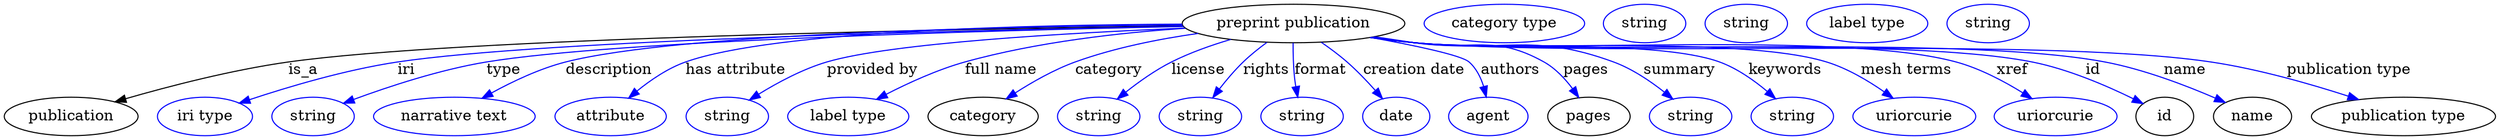 digraph {
	graph [bb="0,0,2322.2,123"];
	node [label="\N"];
	"preprint publication"	[height=0.5,
		label="preprint publication",
		pos="1201.4,105",
		width=2.8886];
	publication	[height=0.5,
		pos="62.394,18",
		width=1.7332];
	"preprint publication" -> publication	[label=is_a,
		lp="279.39,61.5",
		pos="e,103.13,31.641 1098.1,102.79 889.22,99.921 423.41,91.177 265.39,69 212.6,61.59 153.55,46.222 112.82,34.468"];
	iri	[color=blue,
		height=0.5,
		label="iri type",
		pos="187.39,18",
		width=1.2277];
	"preprint publication" -> iri	[color=blue,
		label=iri,
		lp="375.39,61.5",
		pos="e,219.4,30.45 1098.4,102.43 907.4,99.066 505.33,89.713 367.39,69 319.02,61.736 265.17,45.677 229.08,33.707",
		style=solid];
	type	[color=blue,
		height=0.5,
		label=string,
		pos="288.39,18",
		width=1.0652];
	"preprint publication" -> type	[color=blue,
		label=type,
		lp="465.39,61.5",
		pos="e,316.62,30.339 1098.5,102.23 922.58,98.704 571.14,89.312 449.39,69 406.1,61.776 358.27,45.854 326.08,33.906",
		style=solid];
	description	[color=blue,
		height=0.5,
		label="narrative text",
		pos="420.39,18",
		width=2.0943];
	"preprint publication" -> description	[color=blue,
		label=description,
		lp="563.89,61.5",
		pos="e,445.95,34.999 1097.6,103.68 935.21,102.33 628.84,96.122 523.39,69 499.3,62.802 474.14,50.711 454.72,39.971",
		style=solid];
	"has attribute"	[color=blue,
		height=0.5,
		label=attribute,
		pos="565.39,18",
		width=1.4443];
	"preprint publication" -> "has attribute"	[color=blue,
		label="has attribute",
		lp="681.39,61.5",
		pos="e,581.95,35.207 1097.4,104.48 957.51,103.95 716.79,98.55 634.39,69 617.95,63.101 601.99,52 589.57,41.754",
		style=solid];
	"provided by"	[color=blue,
		height=0.5,
		label=string,
		pos="673.39,18",
		width=1.0652];
	"preprint publication" -> "provided by"	[color=blue,
		label="provided by",
		lp="808.89,61.5",
		pos="e,694.1,33.382 1100.3,100.66 991.71,96.224 826.71,86.789 766.39,69 743.79,62.332 720.43,49.748 702.77,38.873",
		style=solid];
	"full name"	[color=blue,
		height=0.5,
		label="label type",
		pos="786.39,18",
		width=1.5707];
	"preprint publication" -> "full name"	[color=blue,
		label="full name",
		lp="928.89,61.5",
		pos="e,812.82,34.003 1100.6,100.48 1040.2,96.408 962.35,87.674 895.39,69 869.83,61.87 842.7,49.443 821.9,38.762",
		style=solid];
	category	[height=0.5,
		pos="912.39,18",
		width=1.4263];
	"preprint publication" -> category	[color=blue,
		label=category,
		lp="1029.9,61.5",
		pos="e,933.95,34.458 1112.4,95.628 1076.3,90.449 1034.6,82.166 998.39,69 978.67,61.831 958.3,50.204 942.34,39.966",
		style=solid];
	license	[color=blue,
		height=0.5,
		label=string,
		pos="1020.4,18",
		width=1.0652];
	"preprint publication" -> license	[color=blue,
		label=license,
		lp="1113.4,61.5",
		pos="e,1037.5,34.109 1143.3,90.05 1125.2,84.648 1105.5,77.649 1088.4,69 1073.2,61.332 1057.8,50.325 1045.5,40.589",
		style=solid];
	rights	[color=blue,
		height=0.5,
		label=string,
		pos="1115.4,18",
		width=1.0652];
	"preprint publication" -> rights	[color=blue,
		label=rights,
		lp="1175.9,61.5",
		pos="e,1126.7,35.677 1176.5,87.369 1169,81.905 1161.1,75.544 1154.4,69 1146.6,61.38 1139,52.176 1132.6,43.753",
		style=solid];
	format	[color=blue,
		height=0.5,
		label=string,
		pos="1210.4,18",
		width=1.0652];
	"preprint publication" -> format	[color=blue,
		label=format,
		lp="1226.9,61.5",
		pos="e,1205.8,35.966 1200.9,86.814 1200.8,77.14 1201.1,64.858 1202.4,54 1202.7,51.309 1203.2,48.522 1203.7,45.749",
		style=solid];
	"creation date"	[color=blue,
		height=0.5,
		label=date,
		pos="1298.4,18",
		width=0.86659];
	"preprint publication" -> "creation date"	[color=blue,
		label="creation date",
		lp="1314.9,61.5",
		pos="e,1285.2,34.669 1227.1,87.523 1235.1,81.969 1243.9,75.519 1251.4,69 1260.8,60.881 1270.3,51.095 1278.3,42.341",
		style=solid];
	authors	[color=blue,
		height=0.5,
		label=agent,
		pos="1384.4,18",
		width=1.0291];
	"preprint publication" -> authors	[color=blue,
		label=authors,
		lp="1404.9,61.5",
		pos="e,1382.5,36.223 1274,91.957 1314.8,84.596 1359.1,75.399 1366.4,69 1373.1,63.137 1377.3,54.571 1380,46.179",
		style=solid];
	pages	[height=0.5,
		pos="1477.4,18",
		width=1.0652];
	"preprint publication" -> pages	[color=blue,
		label=pages,
		lp="1475.9,61.5",
		pos="e,1468.2,35.725 1277.1,92.586 1289.5,90.713 1302.3,88.798 1314.4,87 1368.6,78.923 1388.7,96.006 1436.4,69 1446.9,63.071 1455.8,53.342 \
1462.6,44.033",
		style=solid];
	summary	[color=blue,
		height=0.5,
		label=string,
		pos="1572.4,18",
		width=1.0652];
	"preprint publication" -> summary	[color=blue,
		label=summary,
		lp="1562.9,61.5",
		pos="e,1556,34.288 1275.5,92.277 1288.4,90.392 1301.8,88.553 1314.4,87 1397.3,76.786 1423.1,98.003 1501.4,69 1518.4,62.685 1535.2,51.225 \
1548.1,40.869",
		style=solid];
	keywords	[color=blue,
		height=0.5,
		label=string,
		pos="1667.4,18",
		width=1.0652];
	"preprint publication" -> keywords	[color=blue,
		label=keywords,
		lp="1661.9,61.5",
		pos="e,1651.9,34.715 1274.2,92.098 1287.6,90.188 1301.4,88.386 1314.4,87 1377.7,80.257 1540.6,90.955 1600.4,69 1616.6,63.064 1632.1,51.893 \
1644.2,41.614",
		style=solid];
	"mesh terms"	[color=blue,
		height=0.5,
		label=uriorcurie,
		pos="1781.4,18",
		width=1.5887];
	"preprint publication" -> "mesh terms"	[color=blue,
		label="mesh terms",
		lp="1773.9,61.5",
		pos="e,1761.8,35.057 1273.6,92.01 1287.1,90.084 1301.2,88.3 1314.4,87 1399.9,78.601 1618.4,94.361 1700.4,69 1719.5,63.084 1738.7,51.561 \
1753.6,41.067",
		style=solid];
	xref	[color=blue,
		height=0.5,
		label=uriorcurie,
		pos="1913.4,18",
		width=1.5887];
	"preprint publication" -> xref	[color=blue,
		label=xref,
		lp="1872.9,61.5",
		pos="e,1891.3,34.644 1273.3,91.933 1286.9,90.002 1301.1,88.236 1314.4,87 1426.4,76.614 1711.8,98.407 1820.4,69 1842.5,63.003 1865.3,50.915 \
1882.7,40.128",
		style=solid];
	id	[height=0.5,
		pos="2015.4,18",
		width=0.75];
	"preprint publication" -> id	[color=blue,
		label=id,
		lp="1948.4,61.5",
		pos="e,1995.1,29.984 1273,91.928 1286.7,89.985 1301,88.216 1314.4,87 1442.2,75.437 1765.5,93.855 1891.4,69 1925.2,62.33 1961.4,46.606 \
1986,34.558",
		style=solid];
	name	[height=0.5,
		pos="2096.4,18",
		width=1.011];
	"preprint publication" -> name	[color=blue,
		label=name,
		lp="2033.4,61.5",
		pos="e,2070.8,31.203 1273,91.893 1286.7,89.953 1301,88.194 1314.4,87 1457.2,74.311 1818.5,95.538 1959.4,69 1995.3,62.239 2034.2,47.217 \
2061.4,35.393",
		style=solid];
	"publication type"	[height=0.5,
		pos="2236.4,18",
		width=2.3831];
	"preprint publication" -> "publication type"	[color=blue,
		label="publication type",
		lp="2185.4,61.5",
		pos="e,2194.7,33.82 1273,91.853 1286.7,89.917 1301,88.169 1314.4,87 1478.9,72.687 1894,93.404 2057.4,69 2101.3,62.441 2149.7,48.493 2185.1,\
36.991",
		style=solid];
	"named thing_category"	[color=blue,
		height=0.5,
		label="category type",
		pos="1398.4,105",
		width=2.0762];
	publication_pages	[color=blue,
		height=0.5,
		label=string,
		pos="1529.4,105",
		width=1.0652];
	publication_id	[color=blue,
		height=0.5,
		label=string,
		pos="1624.4,105",
		width=1.0652];
	publication_name	[color=blue,
		height=0.5,
		label="label type",
		pos="1737.4,105",
		width=1.5707];
	"publication_publication type"	[color=blue,
		height=0.5,
		label=string,
		pos="1850.4,105",
		width=1.0652];
}
